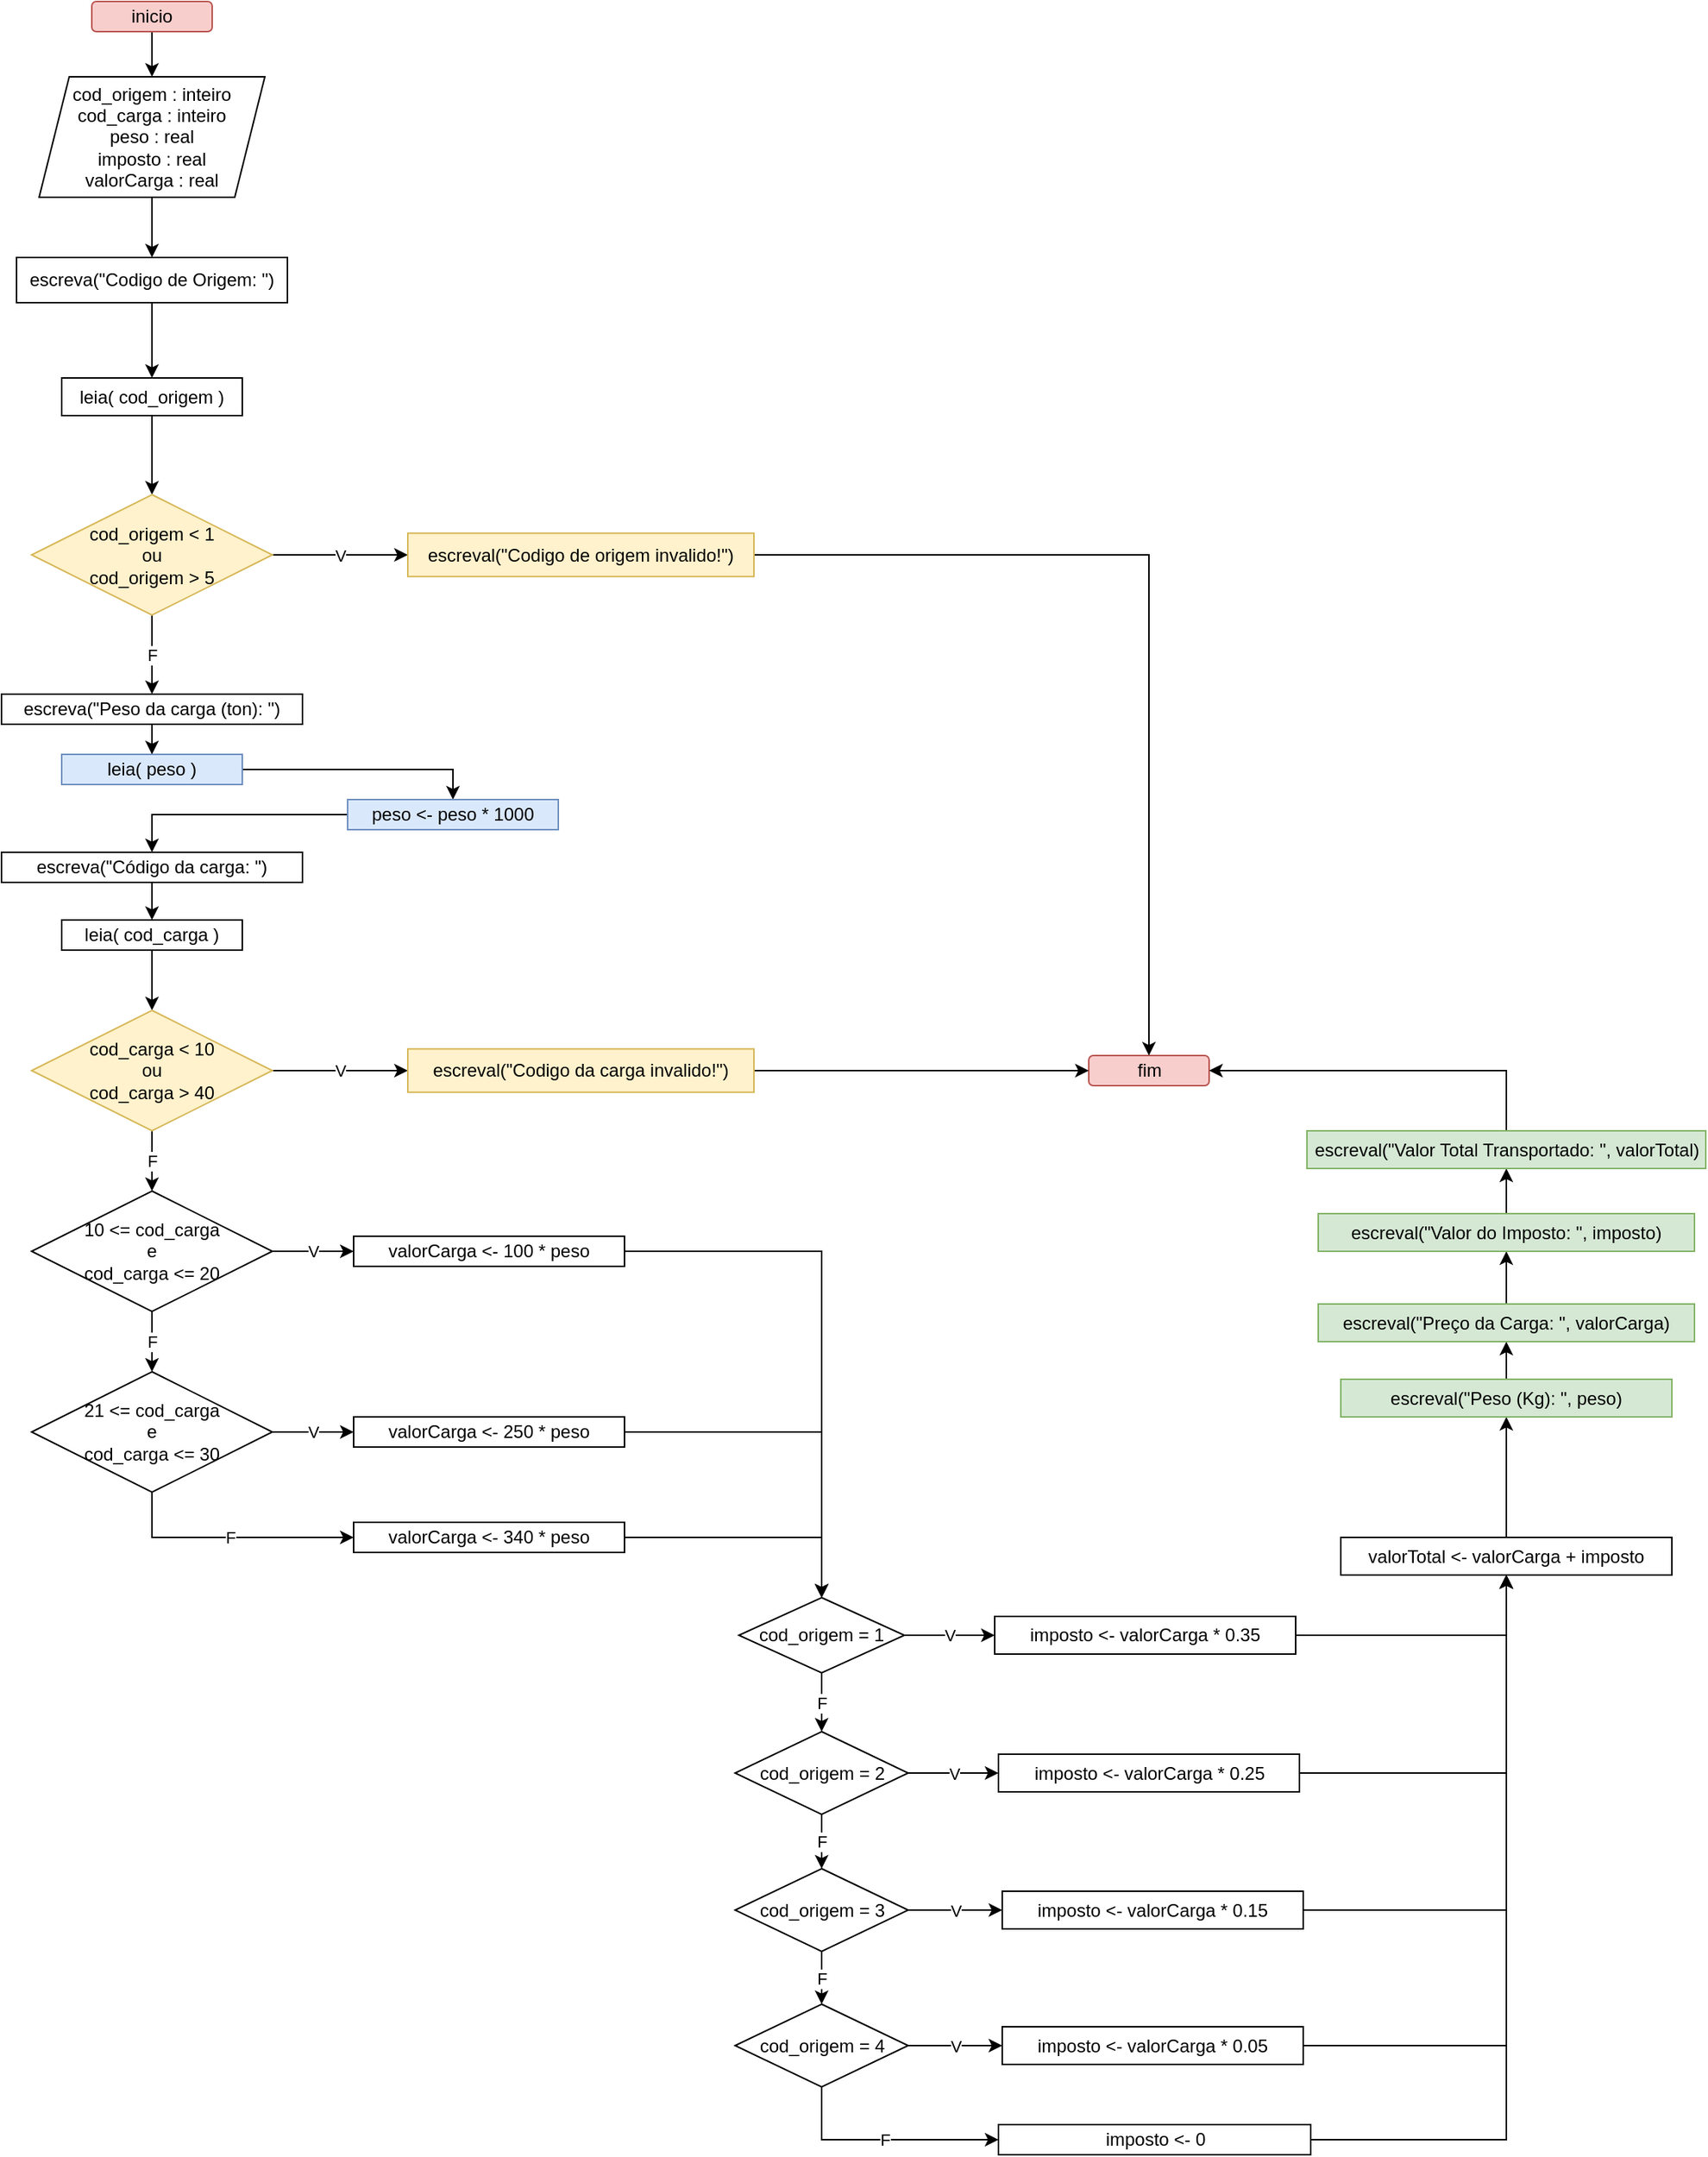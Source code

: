 <mxfile version="17.4.4" type="device"><diagram id="C5RBs43oDa-KdzZeNtuy" name="Page-1"><mxGraphModel dx="1362" dy="621" grid="1" gridSize="10" guides="1" tooltips="1" connect="1" arrows="1" fold="1" page="1" pageScale="1" pageWidth="827" pageHeight="1169" math="0" shadow="0"><root><mxCell id="WIyWlLk6GJQsqaUBKTNV-0"/><mxCell id="WIyWlLk6GJQsqaUBKTNV-1" parent="WIyWlLk6GJQsqaUBKTNV-0"/><mxCell id="vKNeFxJOQPM57SIN6Lkp-3" style="edgeStyle=orthogonalEdgeStyle;rounded=0;orthogonalLoop=1;jettySize=auto;html=1;" edge="1" parent="WIyWlLk6GJQsqaUBKTNV-1" source="vKNeFxJOQPM57SIN6Lkp-0" target="vKNeFxJOQPM57SIN6Lkp-2"><mxGeometry relative="1" as="geometry"/></mxCell><mxCell id="vKNeFxJOQPM57SIN6Lkp-0" value="inicio" style="rounded=1;whiteSpace=wrap;html=1;fillColor=#f8cecc;strokeColor=#b85450;" vertex="1" parent="WIyWlLk6GJQsqaUBKTNV-1"><mxGeometry x="240" y="20" width="80" height="20" as="geometry"/></mxCell><mxCell id="vKNeFxJOQPM57SIN6Lkp-1" value="fim" style="rounded=1;whiteSpace=wrap;html=1;fillColor=#f8cecc;strokeColor=#b85450;" vertex="1" parent="WIyWlLk6GJQsqaUBKTNV-1"><mxGeometry x="902.5" y="720" width="80" height="20" as="geometry"/></mxCell><mxCell id="vKNeFxJOQPM57SIN6Lkp-4" style="edgeStyle=orthogonalEdgeStyle;rounded=0;orthogonalLoop=1;jettySize=auto;html=1;" edge="1" parent="WIyWlLk6GJQsqaUBKTNV-1" source="vKNeFxJOQPM57SIN6Lkp-2" target="vKNeFxJOQPM57SIN6Lkp-5"><mxGeometry relative="1" as="geometry"><mxPoint x="280" y="190" as="targetPoint"/></mxGeometry></mxCell><mxCell id="vKNeFxJOQPM57SIN6Lkp-2" value="cod_origem : inteiro&lt;br&gt;cod_carga : inteiro&lt;br&gt;peso : real&lt;br&gt;imposto : real&lt;br&gt;valorCarga : real" style="shape=parallelogram;perimeter=parallelogramPerimeter;whiteSpace=wrap;html=1;fixedSize=1;" vertex="1" parent="WIyWlLk6GJQsqaUBKTNV-1"><mxGeometry x="205" y="70" width="150" height="80" as="geometry"/></mxCell><mxCell id="vKNeFxJOQPM57SIN6Lkp-7" value="" style="edgeStyle=orthogonalEdgeStyle;rounded=0;orthogonalLoop=1;jettySize=auto;html=1;" edge="1" parent="WIyWlLk6GJQsqaUBKTNV-1" source="vKNeFxJOQPM57SIN6Lkp-5" target="vKNeFxJOQPM57SIN6Lkp-6"><mxGeometry relative="1" as="geometry"/></mxCell><mxCell id="vKNeFxJOQPM57SIN6Lkp-5" value="escreva(&quot;Codigo de Origem: &quot;)" style="rounded=0;whiteSpace=wrap;html=1;" vertex="1" parent="WIyWlLk6GJQsqaUBKTNV-1"><mxGeometry x="190" y="190" width="180" height="30" as="geometry"/></mxCell><mxCell id="vKNeFxJOQPM57SIN6Lkp-9" value="" style="edgeStyle=orthogonalEdgeStyle;rounded=0;orthogonalLoop=1;jettySize=auto;html=1;" edge="1" parent="WIyWlLk6GJQsqaUBKTNV-1" source="vKNeFxJOQPM57SIN6Lkp-6" target="vKNeFxJOQPM57SIN6Lkp-8"><mxGeometry relative="1" as="geometry"/></mxCell><mxCell id="vKNeFxJOQPM57SIN6Lkp-6" value="leia( cod_origem )" style="whiteSpace=wrap;html=1;rounded=0;" vertex="1" parent="WIyWlLk6GJQsqaUBKTNV-1"><mxGeometry x="220" y="270" width="120" height="25" as="geometry"/></mxCell><mxCell id="vKNeFxJOQPM57SIN6Lkp-11" value="V" style="edgeStyle=orthogonalEdgeStyle;rounded=0;orthogonalLoop=1;jettySize=auto;html=1;" edge="1" parent="WIyWlLk6GJQsqaUBKTNV-1" source="vKNeFxJOQPM57SIN6Lkp-8" target="vKNeFxJOQPM57SIN6Lkp-10"><mxGeometry relative="1" as="geometry"/></mxCell><mxCell id="vKNeFxJOQPM57SIN6Lkp-14" value="F" style="edgeStyle=orthogonalEdgeStyle;rounded=0;orthogonalLoop=1;jettySize=auto;html=1;" edge="1" parent="WIyWlLk6GJQsqaUBKTNV-1" source="vKNeFxJOQPM57SIN6Lkp-8" target="vKNeFxJOQPM57SIN6Lkp-13"><mxGeometry relative="1" as="geometry"/></mxCell><mxCell id="vKNeFxJOQPM57SIN6Lkp-8" value="cod_origem &amp;lt; 1&lt;br&gt;ou&lt;br&gt;cod_origem &amp;gt; 5" style="rhombus;whiteSpace=wrap;html=1;rounded=0;fillColor=#fff2cc;strokeColor=#d6b656;" vertex="1" parent="WIyWlLk6GJQsqaUBKTNV-1"><mxGeometry x="200" y="347.5" width="160" height="80" as="geometry"/></mxCell><mxCell id="vKNeFxJOQPM57SIN6Lkp-12" style="edgeStyle=orthogonalEdgeStyle;rounded=0;orthogonalLoop=1;jettySize=auto;html=1;" edge="1" parent="WIyWlLk6GJQsqaUBKTNV-1" source="vKNeFxJOQPM57SIN6Lkp-10" target="vKNeFxJOQPM57SIN6Lkp-1"><mxGeometry relative="1" as="geometry"/></mxCell><mxCell id="vKNeFxJOQPM57SIN6Lkp-10" value="escreval(&quot;Codigo de origem invalido!&quot;)" style="whiteSpace=wrap;html=1;rounded=0;fillColor=#fff2cc;strokeColor=#d6b656;" vertex="1" parent="WIyWlLk6GJQsqaUBKTNV-1"><mxGeometry x="450" y="373.13" width="230" height="28.75" as="geometry"/></mxCell><mxCell id="vKNeFxJOQPM57SIN6Lkp-15" style="edgeStyle=orthogonalEdgeStyle;rounded=0;orthogonalLoop=1;jettySize=auto;html=1;" edge="1" parent="WIyWlLk6GJQsqaUBKTNV-1" source="vKNeFxJOQPM57SIN6Lkp-13" target="vKNeFxJOQPM57SIN6Lkp-16"><mxGeometry relative="1" as="geometry"><mxPoint x="280.0" y="540" as="targetPoint"/></mxGeometry></mxCell><mxCell id="vKNeFxJOQPM57SIN6Lkp-13" value="escreva(&quot;Peso da carga (ton): &quot;)" style="rounded=0;whiteSpace=wrap;html=1;" vertex="1" parent="WIyWlLk6GJQsqaUBKTNV-1"><mxGeometry x="180" y="480" width="200" height="20" as="geometry"/></mxCell><mxCell id="vKNeFxJOQPM57SIN6Lkp-19" style="edgeStyle=orthogonalEdgeStyle;rounded=0;orthogonalLoop=1;jettySize=auto;html=1;" edge="1" parent="WIyWlLk6GJQsqaUBKTNV-1" source="vKNeFxJOQPM57SIN6Lkp-16" target="vKNeFxJOQPM57SIN6Lkp-26"><mxGeometry relative="1" as="geometry"/></mxCell><mxCell id="vKNeFxJOQPM57SIN6Lkp-16" value="leia( peso )" style="rounded=0;whiteSpace=wrap;html=1;fillColor=#dae8fc;strokeColor=#6c8ebf;" vertex="1" parent="WIyWlLk6GJQsqaUBKTNV-1"><mxGeometry x="220" y="520" width="120" height="20" as="geometry"/></mxCell><mxCell id="vKNeFxJOQPM57SIN6Lkp-20" style="edgeStyle=orthogonalEdgeStyle;rounded=0;orthogonalLoop=1;jettySize=auto;html=1;" edge="1" parent="WIyWlLk6GJQsqaUBKTNV-1" source="vKNeFxJOQPM57SIN6Lkp-17" target="vKNeFxJOQPM57SIN6Lkp-18"><mxGeometry relative="1" as="geometry"/></mxCell><mxCell id="vKNeFxJOQPM57SIN6Lkp-17" value="escreva(&quot;Código da carga: &quot;)" style="rounded=0;whiteSpace=wrap;html=1;" vertex="1" parent="WIyWlLk6GJQsqaUBKTNV-1"><mxGeometry x="180" y="585" width="200" height="20" as="geometry"/></mxCell><mxCell id="vKNeFxJOQPM57SIN6Lkp-24" style="edgeStyle=orthogonalEdgeStyle;rounded=0;orthogonalLoop=1;jettySize=auto;html=1;" edge="1" parent="WIyWlLk6GJQsqaUBKTNV-1" source="vKNeFxJOQPM57SIN6Lkp-18" target="vKNeFxJOQPM57SIN6Lkp-22"><mxGeometry relative="1" as="geometry"/></mxCell><mxCell id="vKNeFxJOQPM57SIN6Lkp-18" value="leia( cod_carga )" style="rounded=0;whiteSpace=wrap;html=1;" vertex="1" parent="WIyWlLk6GJQsqaUBKTNV-1"><mxGeometry x="220" y="630" width="120" height="20" as="geometry"/></mxCell><mxCell id="vKNeFxJOQPM57SIN6Lkp-21" value="V" style="edgeStyle=orthogonalEdgeStyle;rounded=0;orthogonalLoop=1;jettySize=auto;html=1;" edge="1" parent="WIyWlLk6GJQsqaUBKTNV-1" source="vKNeFxJOQPM57SIN6Lkp-22" target="vKNeFxJOQPM57SIN6Lkp-23"><mxGeometry relative="1" as="geometry"/></mxCell><mxCell id="vKNeFxJOQPM57SIN6Lkp-28" value="F" style="edgeStyle=orthogonalEdgeStyle;rounded=0;orthogonalLoop=1;jettySize=auto;html=1;" edge="1" parent="WIyWlLk6GJQsqaUBKTNV-1" source="vKNeFxJOQPM57SIN6Lkp-22" target="vKNeFxJOQPM57SIN6Lkp-29"><mxGeometry relative="1" as="geometry"><mxPoint x="280" y="820" as="targetPoint"/></mxGeometry></mxCell><mxCell id="vKNeFxJOQPM57SIN6Lkp-22" value="cod_carga &amp;lt; 10&lt;br&gt;ou&lt;br&gt;cod_carga &amp;gt; 40" style="rhombus;whiteSpace=wrap;html=1;rounded=0;fillColor=#fff2cc;strokeColor=#d6b656;" vertex="1" parent="WIyWlLk6GJQsqaUBKTNV-1"><mxGeometry x="200" y="690" width="160" height="80" as="geometry"/></mxCell><mxCell id="vKNeFxJOQPM57SIN6Lkp-25" style="edgeStyle=orthogonalEdgeStyle;rounded=0;orthogonalLoop=1;jettySize=auto;html=1;" edge="1" parent="WIyWlLk6GJQsqaUBKTNV-1" source="vKNeFxJOQPM57SIN6Lkp-23" target="vKNeFxJOQPM57SIN6Lkp-1"><mxGeometry relative="1" as="geometry"><mxPoint x="720" y="450" as="targetPoint"/></mxGeometry></mxCell><mxCell id="vKNeFxJOQPM57SIN6Lkp-23" value="escreval(&quot;Codigo da carga invalido!&quot;)" style="whiteSpace=wrap;html=1;rounded=0;fillColor=#fff2cc;strokeColor=#d6b656;" vertex="1" parent="WIyWlLk6GJQsqaUBKTNV-1"><mxGeometry x="450" y="715.63" width="230" height="28.75" as="geometry"/></mxCell><mxCell id="vKNeFxJOQPM57SIN6Lkp-27" style="edgeStyle=orthogonalEdgeStyle;rounded=0;orthogonalLoop=1;jettySize=auto;html=1;" edge="1" parent="WIyWlLk6GJQsqaUBKTNV-1" source="vKNeFxJOQPM57SIN6Lkp-26" target="vKNeFxJOQPM57SIN6Lkp-17"><mxGeometry relative="1" as="geometry"/></mxCell><mxCell id="vKNeFxJOQPM57SIN6Lkp-26" value="peso &amp;lt;- peso * 1000" style="rounded=0;whiteSpace=wrap;html=1;fillColor=#dae8fc;strokeColor=#6c8ebf;" vertex="1" parent="WIyWlLk6GJQsqaUBKTNV-1"><mxGeometry x="410" y="550" width="140" height="20" as="geometry"/></mxCell><mxCell id="vKNeFxJOQPM57SIN6Lkp-30" value="V" style="edgeStyle=orthogonalEdgeStyle;rounded=0;orthogonalLoop=1;jettySize=auto;html=1;" edge="1" parent="WIyWlLk6GJQsqaUBKTNV-1" source="vKNeFxJOQPM57SIN6Lkp-29" target="vKNeFxJOQPM57SIN6Lkp-31"><mxGeometry relative="1" as="geometry"><mxPoint x="430" y="850" as="targetPoint"/></mxGeometry></mxCell><mxCell id="vKNeFxJOQPM57SIN6Lkp-32" value="F" style="edgeStyle=orthogonalEdgeStyle;rounded=0;orthogonalLoop=1;jettySize=auto;html=1;" edge="1" parent="WIyWlLk6GJQsqaUBKTNV-1" source="vKNeFxJOQPM57SIN6Lkp-29" target="vKNeFxJOQPM57SIN6Lkp-33"><mxGeometry relative="1" as="geometry"><mxPoint x="280" y="920" as="targetPoint"/></mxGeometry></mxCell><mxCell id="vKNeFxJOQPM57SIN6Lkp-29" value="10 &amp;lt;= cod_carga&lt;br&gt;e&lt;br&gt;cod_carga &amp;lt;= 20" style="rhombus;whiteSpace=wrap;html=1;rounded=0;" vertex="1" parent="WIyWlLk6GJQsqaUBKTNV-1"><mxGeometry x="200" y="810" width="160" height="80" as="geometry"/></mxCell><mxCell id="vKNeFxJOQPM57SIN6Lkp-38" style="edgeStyle=orthogonalEdgeStyle;rounded=0;orthogonalLoop=1;jettySize=auto;html=1;" edge="1" parent="WIyWlLk6GJQsqaUBKTNV-1" source="vKNeFxJOQPM57SIN6Lkp-31" target="vKNeFxJOQPM57SIN6Lkp-39"><mxGeometry relative="1" as="geometry"><mxPoint x="710" y="1080" as="targetPoint"/></mxGeometry></mxCell><mxCell id="vKNeFxJOQPM57SIN6Lkp-31" value="valorCarga &amp;lt;- 100 * peso" style="rounded=0;whiteSpace=wrap;html=1;" vertex="1" parent="WIyWlLk6GJQsqaUBKTNV-1"><mxGeometry x="414" y="840" width="180" height="20" as="geometry"/></mxCell><mxCell id="vKNeFxJOQPM57SIN6Lkp-33" value="21 &amp;lt;= cod_carga&lt;br&gt;e&lt;br&gt;cod_carga &amp;lt;= 30" style="rhombus;whiteSpace=wrap;html=1;rounded=0;" vertex="1" parent="WIyWlLk6GJQsqaUBKTNV-1"><mxGeometry x="200" y="930" width="160" height="80" as="geometry"/></mxCell><mxCell id="vKNeFxJOQPM57SIN6Lkp-34" value="V" style="edgeStyle=orthogonalEdgeStyle;rounded=0;orthogonalLoop=1;jettySize=auto;html=1;" edge="1" source="vKNeFxJOQPM57SIN6Lkp-33" target="vKNeFxJOQPM57SIN6Lkp-35" parent="WIyWlLk6GJQsqaUBKTNV-1"><mxGeometry relative="1" as="geometry"><mxPoint x="430" y="970" as="targetPoint"/></mxGeometry></mxCell><mxCell id="vKNeFxJOQPM57SIN6Lkp-40" style="edgeStyle=orthogonalEdgeStyle;rounded=0;orthogonalLoop=1;jettySize=auto;html=1;" edge="1" parent="WIyWlLk6GJQsqaUBKTNV-1" source="vKNeFxJOQPM57SIN6Lkp-35" target="vKNeFxJOQPM57SIN6Lkp-39"><mxGeometry relative="1" as="geometry"/></mxCell><mxCell id="vKNeFxJOQPM57SIN6Lkp-35" value="valorCarga &amp;lt;- 250 * peso" style="rounded=0;whiteSpace=wrap;html=1;" vertex="1" parent="WIyWlLk6GJQsqaUBKTNV-1"><mxGeometry x="414" y="960" width="180" height="20" as="geometry"/></mxCell><mxCell id="vKNeFxJOQPM57SIN6Lkp-36" value="F" style="edgeStyle=orthogonalEdgeStyle;rounded=0;orthogonalLoop=1;jettySize=auto;html=1;" edge="1" source="vKNeFxJOQPM57SIN6Lkp-33" parent="WIyWlLk6GJQsqaUBKTNV-1" target="vKNeFxJOQPM57SIN6Lkp-37"><mxGeometry relative="1" as="geometry"><mxPoint x="400" y="1040" as="targetPoint"/><Array as="points"><mxPoint x="280" y="1040"/></Array></mxGeometry></mxCell><mxCell id="vKNeFxJOQPM57SIN6Lkp-41" style="edgeStyle=orthogonalEdgeStyle;rounded=0;orthogonalLoop=1;jettySize=auto;html=1;" edge="1" parent="WIyWlLk6GJQsqaUBKTNV-1" source="vKNeFxJOQPM57SIN6Lkp-37" target="vKNeFxJOQPM57SIN6Lkp-39"><mxGeometry relative="1" as="geometry"/></mxCell><mxCell id="vKNeFxJOQPM57SIN6Lkp-37" value="valorCarga &amp;lt;- 340 * peso" style="rounded=0;whiteSpace=wrap;html=1;" vertex="1" parent="WIyWlLk6GJQsqaUBKTNV-1"><mxGeometry x="414" y="1030" width="180" height="20" as="geometry"/></mxCell><mxCell id="vKNeFxJOQPM57SIN6Lkp-42" value="V" style="edgeStyle=orthogonalEdgeStyle;rounded=0;orthogonalLoop=1;jettySize=auto;html=1;" edge="1" parent="WIyWlLk6GJQsqaUBKTNV-1" source="vKNeFxJOQPM57SIN6Lkp-39" target="vKNeFxJOQPM57SIN6Lkp-43"><mxGeometry relative="1" as="geometry"><mxPoint x="840" y="1105" as="targetPoint"/></mxGeometry></mxCell><mxCell id="vKNeFxJOQPM57SIN6Lkp-45" value="F" style="edgeStyle=orthogonalEdgeStyle;rounded=0;orthogonalLoop=1;jettySize=auto;html=1;" edge="1" parent="WIyWlLk6GJQsqaUBKTNV-1" source="vKNeFxJOQPM57SIN6Lkp-39" target="vKNeFxJOQPM57SIN6Lkp-44"><mxGeometry relative="1" as="geometry"/></mxCell><mxCell id="vKNeFxJOQPM57SIN6Lkp-39" value="&lt;span&gt;cod_origem = 1&lt;/span&gt;" style="rhombus;whiteSpace=wrap;html=1;" vertex="1" parent="WIyWlLk6GJQsqaUBKTNV-1"><mxGeometry x="670" y="1080" width="110" height="50" as="geometry"/></mxCell><mxCell id="vKNeFxJOQPM57SIN6Lkp-58" style="edgeStyle=orthogonalEdgeStyle;rounded=0;orthogonalLoop=1;jettySize=auto;html=1;" edge="1" parent="WIyWlLk6GJQsqaUBKTNV-1" source="vKNeFxJOQPM57SIN6Lkp-43" target="vKNeFxJOQPM57SIN6Lkp-59"><mxGeometry relative="1" as="geometry"><mxPoint x="1130" y="1105" as="targetPoint"/></mxGeometry></mxCell><mxCell id="vKNeFxJOQPM57SIN6Lkp-43" value="imposto &amp;lt;- valorCarga * 0.35" style="rounded=0;whiteSpace=wrap;html=1;" vertex="1" parent="WIyWlLk6GJQsqaUBKTNV-1"><mxGeometry x="840" y="1092.5" width="200" height="25" as="geometry"/></mxCell><mxCell id="vKNeFxJOQPM57SIN6Lkp-51" value="F" style="edgeStyle=orthogonalEdgeStyle;rounded=0;orthogonalLoop=1;jettySize=auto;html=1;" edge="1" parent="WIyWlLk6GJQsqaUBKTNV-1" source="vKNeFxJOQPM57SIN6Lkp-44" target="vKNeFxJOQPM57SIN6Lkp-50"><mxGeometry relative="1" as="geometry"/></mxCell><mxCell id="vKNeFxJOQPM57SIN6Lkp-44" value="&lt;span&gt;cod_origem = 2&lt;/span&gt;" style="rhombus;whiteSpace=wrap;html=1;" vertex="1" parent="WIyWlLk6GJQsqaUBKTNV-1"><mxGeometry x="667.5" y="1169" width="115" height="55" as="geometry"/></mxCell><mxCell id="vKNeFxJOQPM57SIN6Lkp-60" style="edgeStyle=orthogonalEdgeStyle;rounded=0;orthogonalLoop=1;jettySize=auto;html=1;" edge="1" parent="WIyWlLk6GJQsqaUBKTNV-1" source="vKNeFxJOQPM57SIN6Lkp-46" target="vKNeFxJOQPM57SIN6Lkp-59"><mxGeometry relative="1" as="geometry"/></mxCell><mxCell id="vKNeFxJOQPM57SIN6Lkp-46" value="imposto &amp;lt;- valorCarga * 0.25" style="rounded=0;whiteSpace=wrap;html=1;" vertex="1" parent="WIyWlLk6GJQsqaUBKTNV-1"><mxGeometry x="842.5" y="1184" width="200" height="25" as="geometry"/></mxCell><mxCell id="vKNeFxJOQPM57SIN6Lkp-47" value="V" style="edgeStyle=orthogonalEdgeStyle;rounded=0;orthogonalLoop=1;jettySize=auto;html=1;" edge="1" target="vKNeFxJOQPM57SIN6Lkp-46" parent="WIyWlLk6GJQsqaUBKTNV-1" source="vKNeFxJOQPM57SIN6Lkp-44"><mxGeometry relative="1" as="geometry"><mxPoint x="842.5" y="1196.5" as="targetPoint"/><mxPoint x="782.5" y="1196.5" as="sourcePoint"/></mxGeometry></mxCell><mxCell id="vKNeFxJOQPM57SIN6Lkp-61" style="edgeStyle=orthogonalEdgeStyle;rounded=0;orthogonalLoop=1;jettySize=auto;html=1;" edge="1" parent="WIyWlLk6GJQsqaUBKTNV-1" source="vKNeFxJOQPM57SIN6Lkp-48" target="vKNeFxJOQPM57SIN6Lkp-59"><mxGeometry relative="1" as="geometry"/></mxCell><mxCell id="vKNeFxJOQPM57SIN6Lkp-48" value="imposto &amp;lt;- valorCarga * 0.15" style="rounded=0;whiteSpace=wrap;html=1;" vertex="1" parent="WIyWlLk6GJQsqaUBKTNV-1"><mxGeometry x="845" y="1275" width="200" height="25" as="geometry"/></mxCell><mxCell id="vKNeFxJOQPM57SIN6Lkp-49" value="V" style="edgeStyle=orthogonalEdgeStyle;rounded=0;orthogonalLoop=1;jettySize=auto;html=1;" edge="1" source="vKNeFxJOQPM57SIN6Lkp-50" target="vKNeFxJOQPM57SIN6Lkp-48" parent="WIyWlLk6GJQsqaUBKTNV-1"><mxGeometry relative="1" as="geometry"><mxPoint x="845" y="1287.5" as="targetPoint"/><mxPoint x="785" y="1287.5" as="sourcePoint"/></mxGeometry></mxCell><mxCell id="vKNeFxJOQPM57SIN6Lkp-55" value="F" style="edgeStyle=orthogonalEdgeStyle;rounded=0;orthogonalLoop=1;jettySize=auto;html=1;" edge="1" parent="WIyWlLk6GJQsqaUBKTNV-1" source="vKNeFxJOQPM57SIN6Lkp-50" target="vKNeFxJOQPM57SIN6Lkp-54"><mxGeometry relative="1" as="geometry"/></mxCell><mxCell id="vKNeFxJOQPM57SIN6Lkp-50" value="&lt;span&gt;cod_origem = 3&lt;/span&gt;" style="rhombus;whiteSpace=wrap;html=1;" vertex="1" parent="WIyWlLk6GJQsqaUBKTNV-1"><mxGeometry x="667.5" y="1260" width="115" height="55" as="geometry"/></mxCell><mxCell id="vKNeFxJOQPM57SIN6Lkp-62" style="edgeStyle=orthogonalEdgeStyle;rounded=0;orthogonalLoop=1;jettySize=auto;html=1;" edge="1" parent="WIyWlLk6GJQsqaUBKTNV-1" source="vKNeFxJOQPM57SIN6Lkp-52" target="vKNeFxJOQPM57SIN6Lkp-59"><mxGeometry relative="1" as="geometry"/></mxCell><mxCell id="vKNeFxJOQPM57SIN6Lkp-52" value="imposto &amp;lt;- valorCarga * 0.05" style="rounded=0;whiteSpace=wrap;html=1;" vertex="1" parent="WIyWlLk6GJQsqaUBKTNV-1"><mxGeometry x="845" y="1365" width="200" height="25" as="geometry"/></mxCell><mxCell id="vKNeFxJOQPM57SIN6Lkp-53" value="V" style="edgeStyle=orthogonalEdgeStyle;rounded=0;orthogonalLoop=1;jettySize=auto;html=1;" edge="1" source="vKNeFxJOQPM57SIN6Lkp-54" target="vKNeFxJOQPM57SIN6Lkp-52" parent="WIyWlLk6GJQsqaUBKTNV-1"><mxGeometry relative="1" as="geometry"><mxPoint x="845" y="1377.5" as="targetPoint"/><mxPoint x="785" y="1377.5" as="sourcePoint"/></mxGeometry></mxCell><mxCell id="vKNeFxJOQPM57SIN6Lkp-57" value="F" style="edgeStyle=orthogonalEdgeStyle;rounded=0;orthogonalLoop=1;jettySize=auto;html=1;" edge="1" parent="WIyWlLk6GJQsqaUBKTNV-1" source="vKNeFxJOQPM57SIN6Lkp-54" target="vKNeFxJOQPM57SIN6Lkp-56"><mxGeometry relative="1" as="geometry"><Array as="points"><mxPoint x="725" y="1440"/></Array></mxGeometry></mxCell><mxCell id="vKNeFxJOQPM57SIN6Lkp-54" value="&lt;span&gt;cod_origem = 4&lt;/span&gt;" style="rhombus;whiteSpace=wrap;html=1;" vertex="1" parent="WIyWlLk6GJQsqaUBKTNV-1"><mxGeometry x="667.5" y="1350" width="115" height="55" as="geometry"/></mxCell><mxCell id="vKNeFxJOQPM57SIN6Lkp-63" style="edgeStyle=orthogonalEdgeStyle;rounded=0;orthogonalLoop=1;jettySize=auto;html=1;" edge="1" parent="WIyWlLk6GJQsqaUBKTNV-1" source="vKNeFxJOQPM57SIN6Lkp-56" target="vKNeFxJOQPM57SIN6Lkp-59"><mxGeometry relative="1" as="geometry"/></mxCell><mxCell id="vKNeFxJOQPM57SIN6Lkp-56" value="&lt;span&gt;imposto &amp;lt;- 0&lt;/span&gt;" style="whiteSpace=wrap;html=1;" vertex="1" parent="WIyWlLk6GJQsqaUBKTNV-1"><mxGeometry x="842.5" y="1430" width="207.5" height="20" as="geometry"/></mxCell><mxCell id="vKNeFxJOQPM57SIN6Lkp-65" style="edgeStyle=orthogonalEdgeStyle;rounded=0;orthogonalLoop=1;jettySize=auto;html=1;" edge="1" parent="WIyWlLk6GJQsqaUBKTNV-1" source="vKNeFxJOQPM57SIN6Lkp-59" target="vKNeFxJOQPM57SIN6Lkp-64"><mxGeometry relative="1" as="geometry"/></mxCell><mxCell id="vKNeFxJOQPM57SIN6Lkp-59" value="valorTotal &amp;lt;- valorCarga + imposto" style="rounded=0;whiteSpace=wrap;html=1;" vertex="1" parent="WIyWlLk6GJQsqaUBKTNV-1"><mxGeometry x="1070" y="1040" width="220" height="25" as="geometry"/></mxCell><mxCell id="vKNeFxJOQPM57SIN6Lkp-67" style="edgeStyle=orthogonalEdgeStyle;rounded=0;orthogonalLoop=1;jettySize=auto;html=1;" edge="1" parent="WIyWlLk6GJQsqaUBKTNV-1" source="vKNeFxJOQPM57SIN6Lkp-64" target="vKNeFxJOQPM57SIN6Lkp-66"><mxGeometry relative="1" as="geometry"/></mxCell><mxCell id="vKNeFxJOQPM57SIN6Lkp-64" value="escreval(&quot;Peso (Kg): &quot;, peso)" style="rounded=0;whiteSpace=wrap;html=1;fillColor=#d5e8d4;strokeColor=#82b366;" vertex="1" parent="WIyWlLk6GJQsqaUBKTNV-1"><mxGeometry x="1070" y="935" width="220" height="25" as="geometry"/></mxCell><mxCell id="vKNeFxJOQPM57SIN6Lkp-69" style="edgeStyle=orthogonalEdgeStyle;rounded=0;orthogonalLoop=1;jettySize=auto;html=1;" edge="1" parent="WIyWlLk6GJQsqaUBKTNV-1" source="vKNeFxJOQPM57SIN6Lkp-66" target="vKNeFxJOQPM57SIN6Lkp-68"><mxGeometry relative="1" as="geometry"/></mxCell><mxCell id="vKNeFxJOQPM57SIN6Lkp-66" value="escreval(&quot;Preço da Carga: &quot;, valorCarga)" style="rounded=0;whiteSpace=wrap;html=1;fillColor=#d5e8d4;strokeColor=#82b366;" vertex="1" parent="WIyWlLk6GJQsqaUBKTNV-1"><mxGeometry x="1055" y="885" width="250" height="25" as="geometry"/></mxCell><mxCell id="vKNeFxJOQPM57SIN6Lkp-71" style="edgeStyle=orthogonalEdgeStyle;rounded=0;orthogonalLoop=1;jettySize=auto;html=1;" edge="1" parent="WIyWlLk6GJQsqaUBKTNV-1" source="vKNeFxJOQPM57SIN6Lkp-68" target="vKNeFxJOQPM57SIN6Lkp-70"><mxGeometry relative="1" as="geometry"/></mxCell><mxCell id="vKNeFxJOQPM57SIN6Lkp-68" value="escreval(&quot;Valor do Imposto: &quot;, imposto)" style="rounded=0;whiteSpace=wrap;html=1;fillColor=#d5e8d4;strokeColor=#82b366;" vertex="1" parent="WIyWlLk6GJQsqaUBKTNV-1"><mxGeometry x="1055" y="825" width="250" height="25" as="geometry"/></mxCell><mxCell id="vKNeFxJOQPM57SIN6Lkp-72" style="edgeStyle=orthogonalEdgeStyle;rounded=0;orthogonalLoop=1;jettySize=auto;html=1;" edge="1" parent="WIyWlLk6GJQsqaUBKTNV-1" source="vKNeFxJOQPM57SIN6Lkp-70" target="vKNeFxJOQPM57SIN6Lkp-1"><mxGeometry relative="1" as="geometry"><Array as="points"><mxPoint x="1180" y="730"/></Array></mxGeometry></mxCell><mxCell id="vKNeFxJOQPM57SIN6Lkp-70" value="escreval(&quot;Valor Total Transportado: &quot;, valorTotal)" style="rounded=0;whiteSpace=wrap;html=1;fillColor=#d5e8d4;strokeColor=#82b366;" vertex="1" parent="WIyWlLk6GJQsqaUBKTNV-1"><mxGeometry x="1047.5" y="770" width="265" height="25" as="geometry"/></mxCell></root></mxGraphModel></diagram></mxfile>